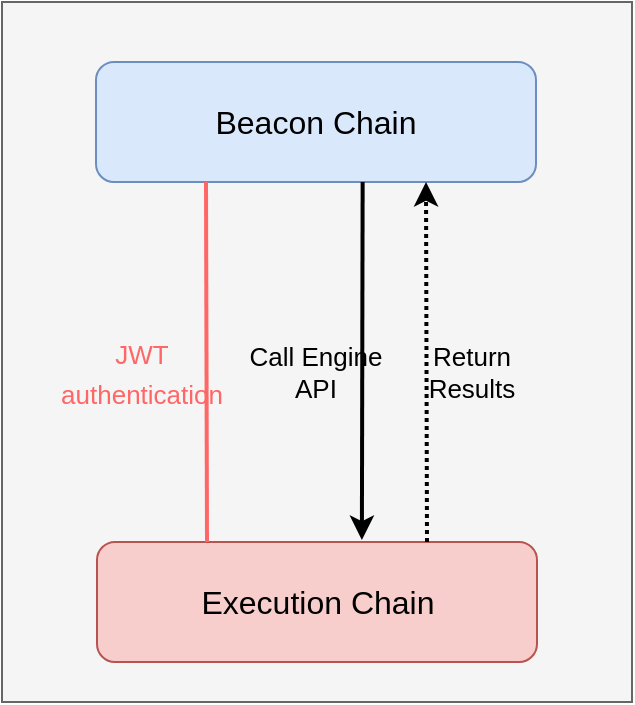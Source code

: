 <mxfile version="20.3.3" type="github">
  <diagram id="p_LxvQXhGV9DOHsNAZXa" name="Page-1">
    <mxGraphModel dx="1426" dy="794" grid="1" gridSize="10" guides="1" tooltips="1" connect="1" arrows="1" fold="1" page="1" pageScale="1" pageWidth="850" pageHeight="1100" math="0" shadow="0">
      <root>
        <mxCell id="0" />
        <mxCell id="1" parent="0" />
        <mxCell id="Y_9VovuDxhxg9TztB7sc-3" value="" style="rounded=0;whiteSpace=wrap;html=1;fillColor=#f5f5f5;fontColor=#333333;strokeColor=#666666;" vertex="1" parent="1">
          <mxGeometry x="155" y="190" width="315" height="350" as="geometry" />
        </mxCell>
        <mxCell id="Y_9VovuDxhxg9TztB7sc-4" value="&lt;font style=&quot;font-size: 16px;&quot;&gt;Beacon Chain&lt;/font&gt;" style="rounded=1;whiteSpace=wrap;html=1;fillColor=#dae8fc;strokeColor=#6c8ebf;" vertex="1" parent="1">
          <mxGeometry x="202" y="220" width="220" height="60" as="geometry" />
        </mxCell>
        <mxCell id="Y_9VovuDxhxg9TztB7sc-5" value="&lt;font style=&quot;font-size: 16px;&quot;&gt;Execution Chain&lt;/font&gt;" style="rounded=1;whiteSpace=wrap;html=1;fillColor=#f8cecc;strokeColor=#b85450;" vertex="1" parent="1">
          <mxGeometry x="202.5" y="460" width="220" height="60" as="geometry" />
        </mxCell>
        <mxCell id="Y_9VovuDxhxg9TztB7sc-9" value="" style="endArrow=none;html=1;rounded=0;strokeColor=#FF6666;strokeWidth=2;fontSize=16;entryX=0.25;entryY=1;entryDx=0;entryDy=0;exitX=0.25;exitY=0;exitDx=0;exitDy=0;" edge="1" parent="1" source="Y_9VovuDxhxg9TztB7sc-5" target="Y_9VovuDxhxg9TztB7sc-4">
          <mxGeometry width="50" height="50" relative="1" as="geometry">
            <mxPoint x="264" y="4" as="sourcePoint" />
            <mxPoint x="610" y="260" as="targetPoint" />
          </mxGeometry>
        </mxCell>
        <mxCell id="Y_9VovuDxhxg9TztB7sc-10" value="&lt;font style=&quot;font-size: 13px;&quot;&gt;JWT authentication&lt;/font&gt;" style="text;html=1;strokeColor=none;fillColor=none;align=center;verticalAlign=middle;whiteSpace=wrap;rounded=0;fontSize=16;fontColor=#FF6666;" vertex="1" parent="1">
          <mxGeometry x="190" y="355" width="70" height="40" as="geometry" />
        </mxCell>
        <mxCell id="Y_9VovuDxhxg9TztB7sc-12" value="" style="endArrow=classic;html=1;rounded=0;strokeColor=#000000;strokeWidth=2;fontSize=13;entryX=0.75;entryY=1;entryDx=0;entryDy=0;exitX=0.75;exitY=0;exitDx=0;exitDy=0;dashed=1;dashPattern=1 1;" edge="1" parent="1" source="Y_9VovuDxhxg9TztB7sc-5" target="Y_9VovuDxhxg9TztB7sc-4">
          <mxGeometry width="50" height="50" relative="1" as="geometry">
            <mxPoint x="361" y="460" as="sourcePoint" />
            <mxPoint x="280" y="410" as="targetPoint" />
          </mxGeometry>
        </mxCell>
        <mxCell id="Y_9VovuDxhxg9TztB7sc-13" value="" style="endArrow=classic;html=1;rounded=0;strokeColor=#000000;strokeWidth=2;fontSize=13;exitX=0.606;exitY=1;exitDx=0;exitDy=0;exitPerimeter=0;entryX=0.602;entryY=-0.017;entryDx=0;entryDy=0;entryPerimeter=0;" edge="1" parent="1" source="Y_9VovuDxhxg9TztB7sc-4" target="Y_9VovuDxhxg9TztB7sc-5">
          <mxGeometry width="50" height="50" relative="1" as="geometry">
            <mxPoint x="322.5" y="410" as="sourcePoint" />
            <mxPoint x="288" y="400" as="targetPoint" />
          </mxGeometry>
        </mxCell>
        <mxCell id="Y_9VovuDxhxg9TztB7sc-14" value="Call Engine API" style="text;html=1;strokeColor=none;fillColor=none;align=center;verticalAlign=middle;whiteSpace=wrap;rounded=0;fontSize=13;" vertex="1" parent="1">
          <mxGeometry x="277" y="360" width="70" height="30" as="geometry" />
        </mxCell>
        <mxCell id="Y_9VovuDxhxg9TztB7sc-20" value="Return Results" style="text;html=1;strokeColor=none;fillColor=none;align=center;verticalAlign=middle;whiteSpace=wrap;rounded=0;fontSize=13;" vertex="1" parent="1">
          <mxGeometry x="360" y="360" width="60" height="30" as="geometry" />
        </mxCell>
      </root>
    </mxGraphModel>
  </diagram>
</mxfile>
